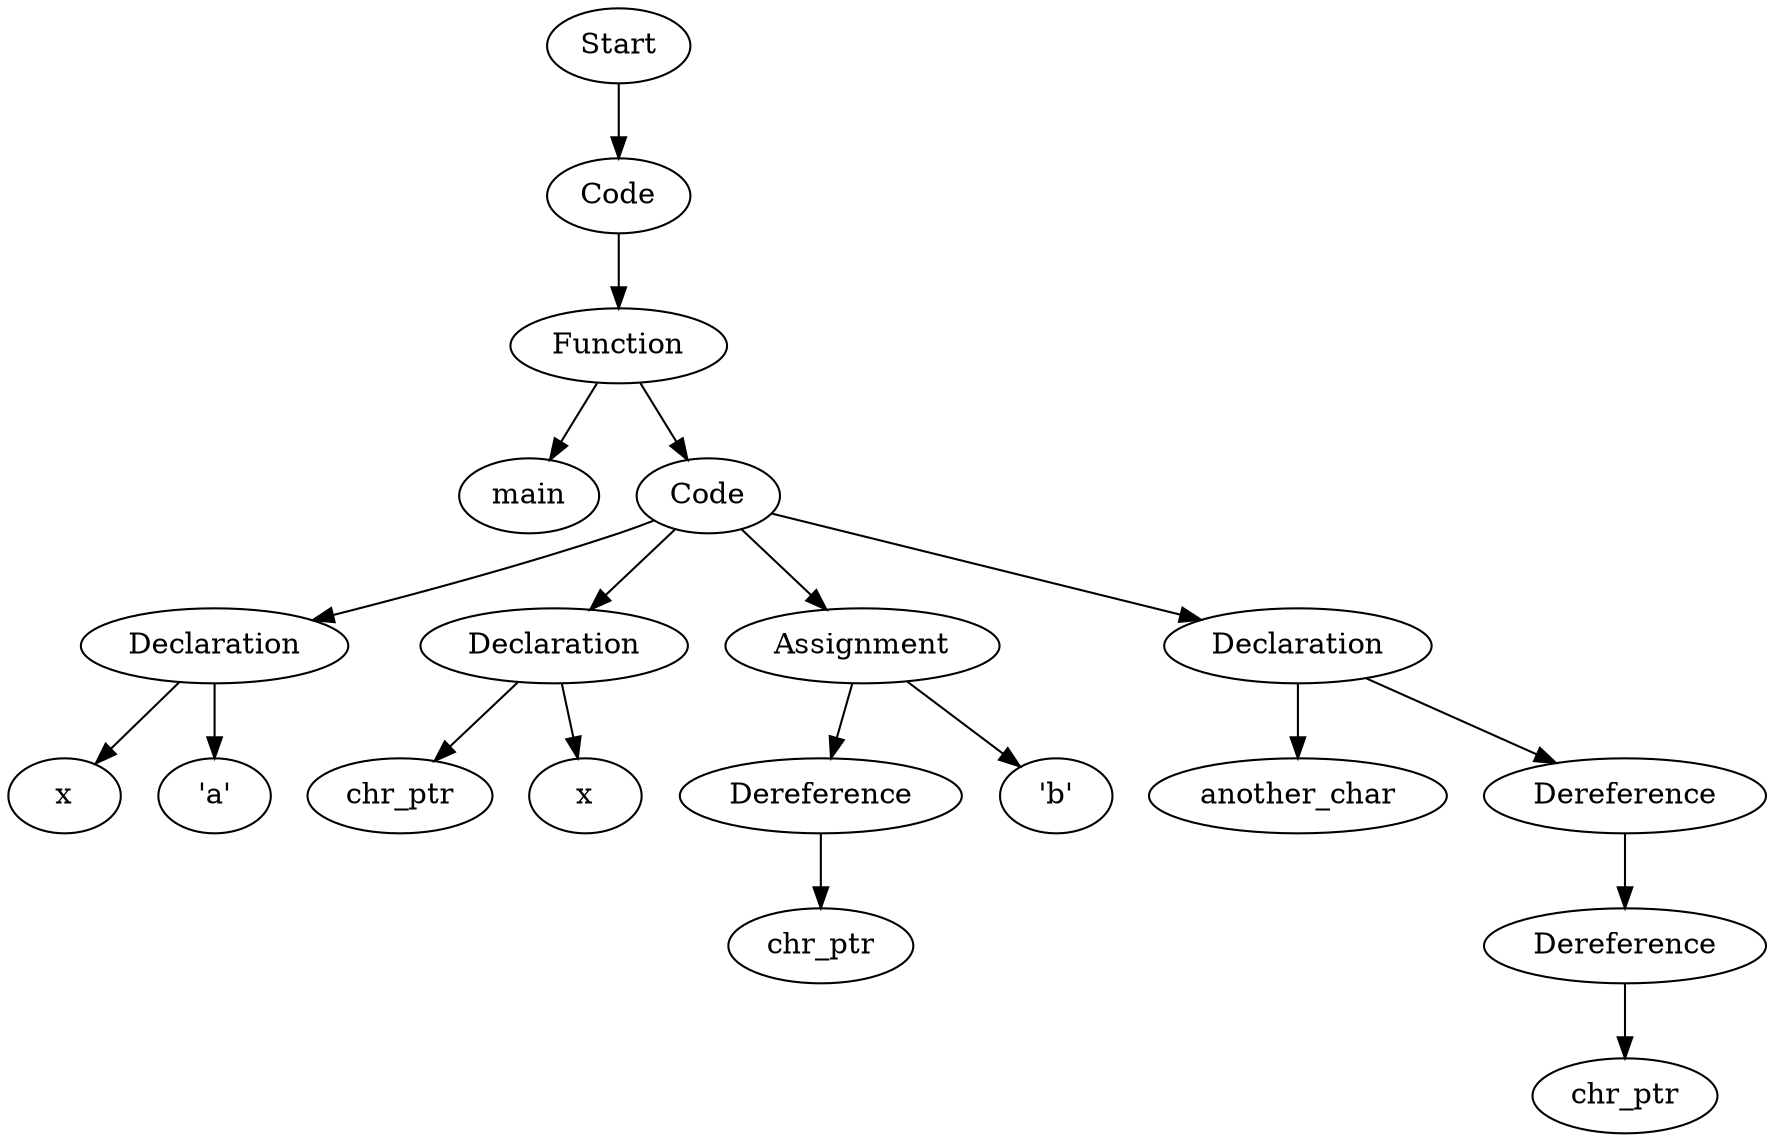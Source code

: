 digraph AST {
  "131430721841152" [label="Start"];
  "131430721841152" -> "131430721840192";
  "131430721840192" [label="Code"];
  "131430721840192" -> "131430721840144";
  "131430721840144" [label="Function"];
  "131430721840144" -> "131430721834816";
  "131430721840144" -> "131430721839472";
  "131430721834816" [label="main"];
  "131430721839472" [label="Code"];
  "131430721839472" -> "131430721843744";
  "131430721839472" -> "131430721840864";
  "131430721839472" -> "131430722011824";
  "131430721839472" -> "131430722023056";
  "131430721843744" [label="Declaration"];
  "131430721843744" -> "131430721840288";
  "131430721843744" -> "131430721840720";
  "131430721840288" [label="x"];
  "131430721840720" [label="'a'"];
  "131430721840864" [label="Declaration"];
  "131430721840864" -> "131430721839280";
  "131430721840864" -> "131430722021952";
  "131430721839280" [label="chr_ptr"];
  "131430722021952" [label="x"];
  "131430722011824" [label="Assignment"];
  "131430722011824" -> "131430722022816";
  "131430722011824" -> "131430722022096";
  "131430722022816" [label="Dereference"];
  "131430722022816" -> "131430722021904";
  "131430722021904" [label="chr_ptr"];
  "131430722022096" [label="'b'"];
  "131430722023056" [label="Declaration"];
  "131430722023056" -> "131430722023248";
  "131430722023056" -> "131430722023920";
  "131430722023248" [label="another_char"];
  "131430722023920" [label="Dereference"];
  "131430722023920" -> "131430722011296";
  "131430722011296" [label="Dereference"];
  "131430722011296" -> "131430722020608";
  "131430722020608" [label="chr_ptr"];
}
